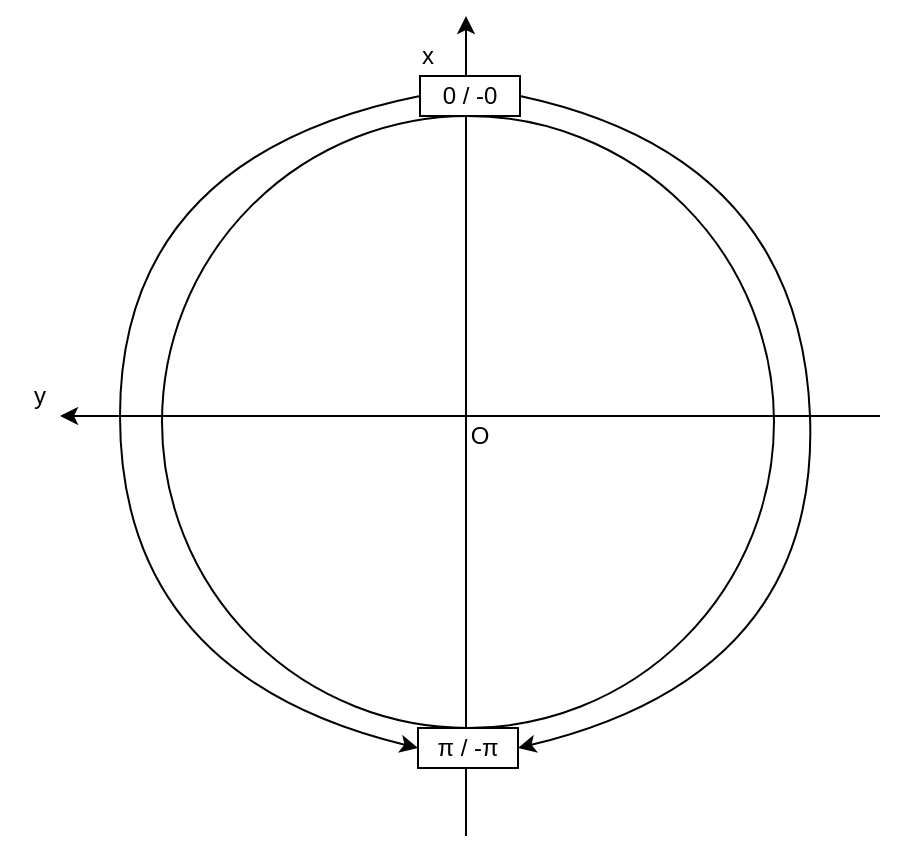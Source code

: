 <mxfile>
    <diagram id="1Yv02dCt2TNGtC8xNeJn" name="ページ1">
        <mxGraphModel dx="820" dy="478" grid="1" gridSize="10" guides="1" tooltips="1" connect="1" arrows="1" fold="1" page="1" pageScale="1" pageWidth="827" pageHeight="1169" math="0" shadow="0">
            <root>
                <mxCell id="0"/>
                <mxCell id="1" parent="0"/>
                <mxCell id="2" value="" style="ellipse;whiteSpace=wrap;html=1;aspect=fixed;fillColor=#FFFFFF;strokeColor=#000000;" parent="1" vertex="1">
                    <mxGeometry x="261" y="60" width="306" height="306" as="geometry"/>
                </mxCell>
                <mxCell id="3" value="" style="endArrow=classic;html=1;strokeColor=#000000;" parent="1" edge="1">
                    <mxGeometry width="50" height="50" relative="1" as="geometry">
                        <mxPoint x="413" y="420" as="sourcePoint"/>
                        <mxPoint x="413" y="10" as="targetPoint"/>
                    </mxGeometry>
                </mxCell>
                <mxCell id="4" value="" style="endArrow=classic;html=1;strokeColor=#000000;" parent="1" edge="1">
                    <mxGeometry width="50" height="50" relative="1" as="geometry">
                        <mxPoint x="620" y="210" as="sourcePoint"/>
                        <mxPoint x="210" y="210" as="targetPoint"/>
                    </mxGeometry>
                </mxCell>
                <mxCell id="5" value="x" style="text;html=1;strokeColor=none;fillColor=none;align=center;verticalAlign=middle;whiteSpace=wrap;rounded=0;fontColor=#000000;" parent="1" vertex="1">
                    <mxGeometry x="374" y="20" width="40" height="20" as="geometry"/>
                </mxCell>
                <mxCell id="6" value="y" style="text;html=1;strokeColor=none;fillColor=none;align=center;verticalAlign=middle;whiteSpace=wrap;rounded=0;fontColor=#000000;" parent="1" vertex="1">
                    <mxGeometry x="180" y="190" width="40" height="20" as="geometry"/>
                </mxCell>
                <mxCell id="7" value="O" style="text;html=1;strokeColor=none;fillColor=none;align=center;verticalAlign=middle;whiteSpace=wrap;rounded=0;fontColor=#000000;" parent="1" vertex="1">
                    <mxGeometry x="400" y="210" width="40" height="20" as="geometry"/>
                </mxCell>
                <mxCell id="11" value="0 / -0" style="rounded=0;whiteSpace=wrap;html=1;fillColor=#FFFFFF;fontColor=#000000;strokeColor=#000000;" parent="1" vertex="1">
                    <mxGeometry x="390" y="40" width="50" height="20" as="geometry"/>
                </mxCell>
                <mxCell id="12" value="π / -π" style="rounded=0;whiteSpace=wrap;html=1;fillColor=#FFFFFF;fontColor=#000000;strokeColor=#000000;" parent="1" vertex="1">
                    <mxGeometry x="389" y="366" width="50" height="20" as="geometry"/>
                </mxCell>
                <mxCell id="14" value="" style="curved=1;endArrow=classic;html=1;strokeColor=#000000;fontColor=#000000;exitX=0;exitY=0.5;exitDx=0;exitDy=0;entryX=0;entryY=0.5;entryDx=0;entryDy=0;" parent="1" source="11" target="12" edge="1">
                    <mxGeometry width="50" height="50" relative="1" as="geometry">
                        <mxPoint x="210" y="130" as="sourcePoint"/>
                        <mxPoint x="260" y="80" as="targetPoint"/>
                        <Array as="points">
                            <mxPoint x="240" y="80"/>
                            <mxPoint x="240" y="340"/>
                        </Array>
                    </mxGeometry>
                </mxCell>
                <mxCell id="15" value="" style="curved=1;endArrow=classic;html=1;strokeColor=#000000;fontColor=#000000;exitX=1;exitY=0.5;exitDx=0;exitDy=0;entryX=1;entryY=0.5;entryDx=0;entryDy=0;" parent="1" source="11" target="12" edge="1">
                    <mxGeometry width="50" height="50" relative="1" as="geometry">
                        <mxPoint x="760" y="40" as="sourcePoint"/>
                        <mxPoint x="759" y="366" as="targetPoint"/>
                        <Array as="points">
                            <mxPoint x="580" y="80"/>
                            <mxPoint x="590" y="340"/>
                        </Array>
                    </mxGeometry>
                </mxCell>
            </root>
        </mxGraphModel>
    </diagram>
</mxfile>